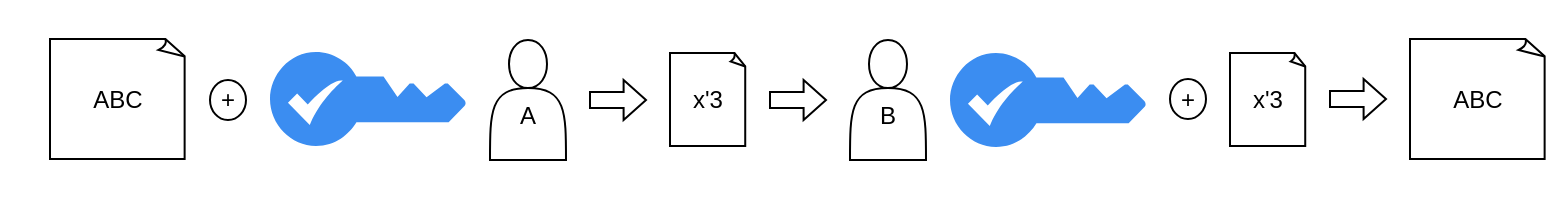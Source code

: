 <mxfile>
    <diagram id="X2GuvFPT_OIgJscli3fD" name="Page-1">
        <mxGraphModel dx="808" dy="447" grid="1" gridSize="10" guides="1" tooltips="1" connect="1" arrows="1" fold="1" page="1" pageScale="1" pageWidth="827" pageHeight="1169" math="0" shadow="0">
            <root>
                <mxCell id="0"/>
                <mxCell id="1" parent="0"/>
                <mxCell id="20" value="" style="whiteSpace=wrap;html=1;strokeColor=none;" parent="1" vertex="1">
                    <mxGeometry x="40" y="120" width="783" height="100" as="geometry"/>
                </mxCell>
                <mxCell id="2" value="&lt;br&gt;A" style="shape=actor;whiteSpace=wrap;html=1;" parent="1" vertex="1">
                    <mxGeometry x="285" y="140" width="38" height="60" as="geometry"/>
                </mxCell>
                <mxCell id="3" value="&lt;br&gt;B" style="shape=actor;whiteSpace=wrap;html=1;" parent="1" vertex="1">
                    <mxGeometry x="465" y="140" width="38" height="60" as="geometry"/>
                </mxCell>
                <mxCell id="4" value="ABC" style="whiteSpace=wrap;html=1;shape=mxgraph.basic.document" parent="1" vertex="1">
                    <mxGeometry x="65" y="139.5" width="68" height="60" as="geometry"/>
                </mxCell>
                <mxCell id="5" value="ABC" style="whiteSpace=wrap;html=1;shape=mxgraph.basic.document" parent="1" vertex="1">
                    <mxGeometry x="745" y="139.5" width="68" height="60" as="geometry"/>
                </mxCell>
                <mxCell id="6" value="" style="sketch=0;html=1;aspect=fixed;strokeColor=none;shadow=0;align=center;verticalAlign=top;fillColor=#3B8DF1;shape=mxgraph.gcp2.key" parent="1" vertex="1">
                    <mxGeometry x="175" y="146" width="98" height="47" as="geometry"/>
                </mxCell>
                <mxCell id="7" value="+" style="ellipse;whiteSpace=wrap;html=1;" parent="1" vertex="1">
                    <mxGeometry x="145" y="160" width="18" height="20" as="geometry"/>
                </mxCell>
                <mxCell id="9" value="" style="shape=singleArrow;whiteSpace=wrap;html=1;arrowWidth=0.4;arrowSize=0.4;" parent="1" vertex="1">
                    <mxGeometry x="335" y="160" width="28" height="20" as="geometry"/>
                </mxCell>
                <mxCell id="10" value="" style="shape=singleArrow;whiteSpace=wrap;html=1;arrowWidth=0.4;arrowSize=0.4;" parent="1" vertex="1">
                    <mxGeometry x="425" y="160" width="28" height="20" as="geometry"/>
                </mxCell>
                <mxCell id="14" value="x'3" style="whiteSpace=wrap;html=1;shape=mxgraph.basic.document" parent="1" vertex="1">
                    <mxGeometry x="375" y="146.5" width="38" height="46.5" as="geometry"/>
                </mxCell>
                <mxCell id="15" value="x'3" style="whiteSpace=wrap;html=1;shape=mxgraph.basic.document" parent="1" vertex="1">
                    <mxGeometry x="655" y="146.5" width="38" height="46.5" as="geometry"/>
                </mxCell>
                <mxCell id="16" value="" style="shape=singleArrow;whiteSpace=wrap;html=1;arrowWidth=0.4;arrowSize=0.4;" parent="1" vertex="1">
                    <mxGeometry x="705" y="159.5" width="28" height="20" as="geometry"/>
                </mxCell>
                <mxCell id="17" value="+" style="ellipse;whiteSpace=wrap;html=1;" parent="1" vertex="1">
                    <mxGeometry x="625" y="159.5" width="18" height="20" as="geometry"/>
                </mxCell>
                <mxCell id="19" value="" style="sketch=0;html=1;aspect=fixed;strokeColor=none;shadow=0;align=center;verticalAlign=top;fillColor=#3B8DF1;shape=mxgraph.gcp2.key" parent="1" vertex="1">
                    <mxGeometry x="515" y="146.5" width="98" height="47" as="geometry"/>
                </mxCell>
            </root>
        </mxGraphModel>
    </diagram>
</mxfile>
